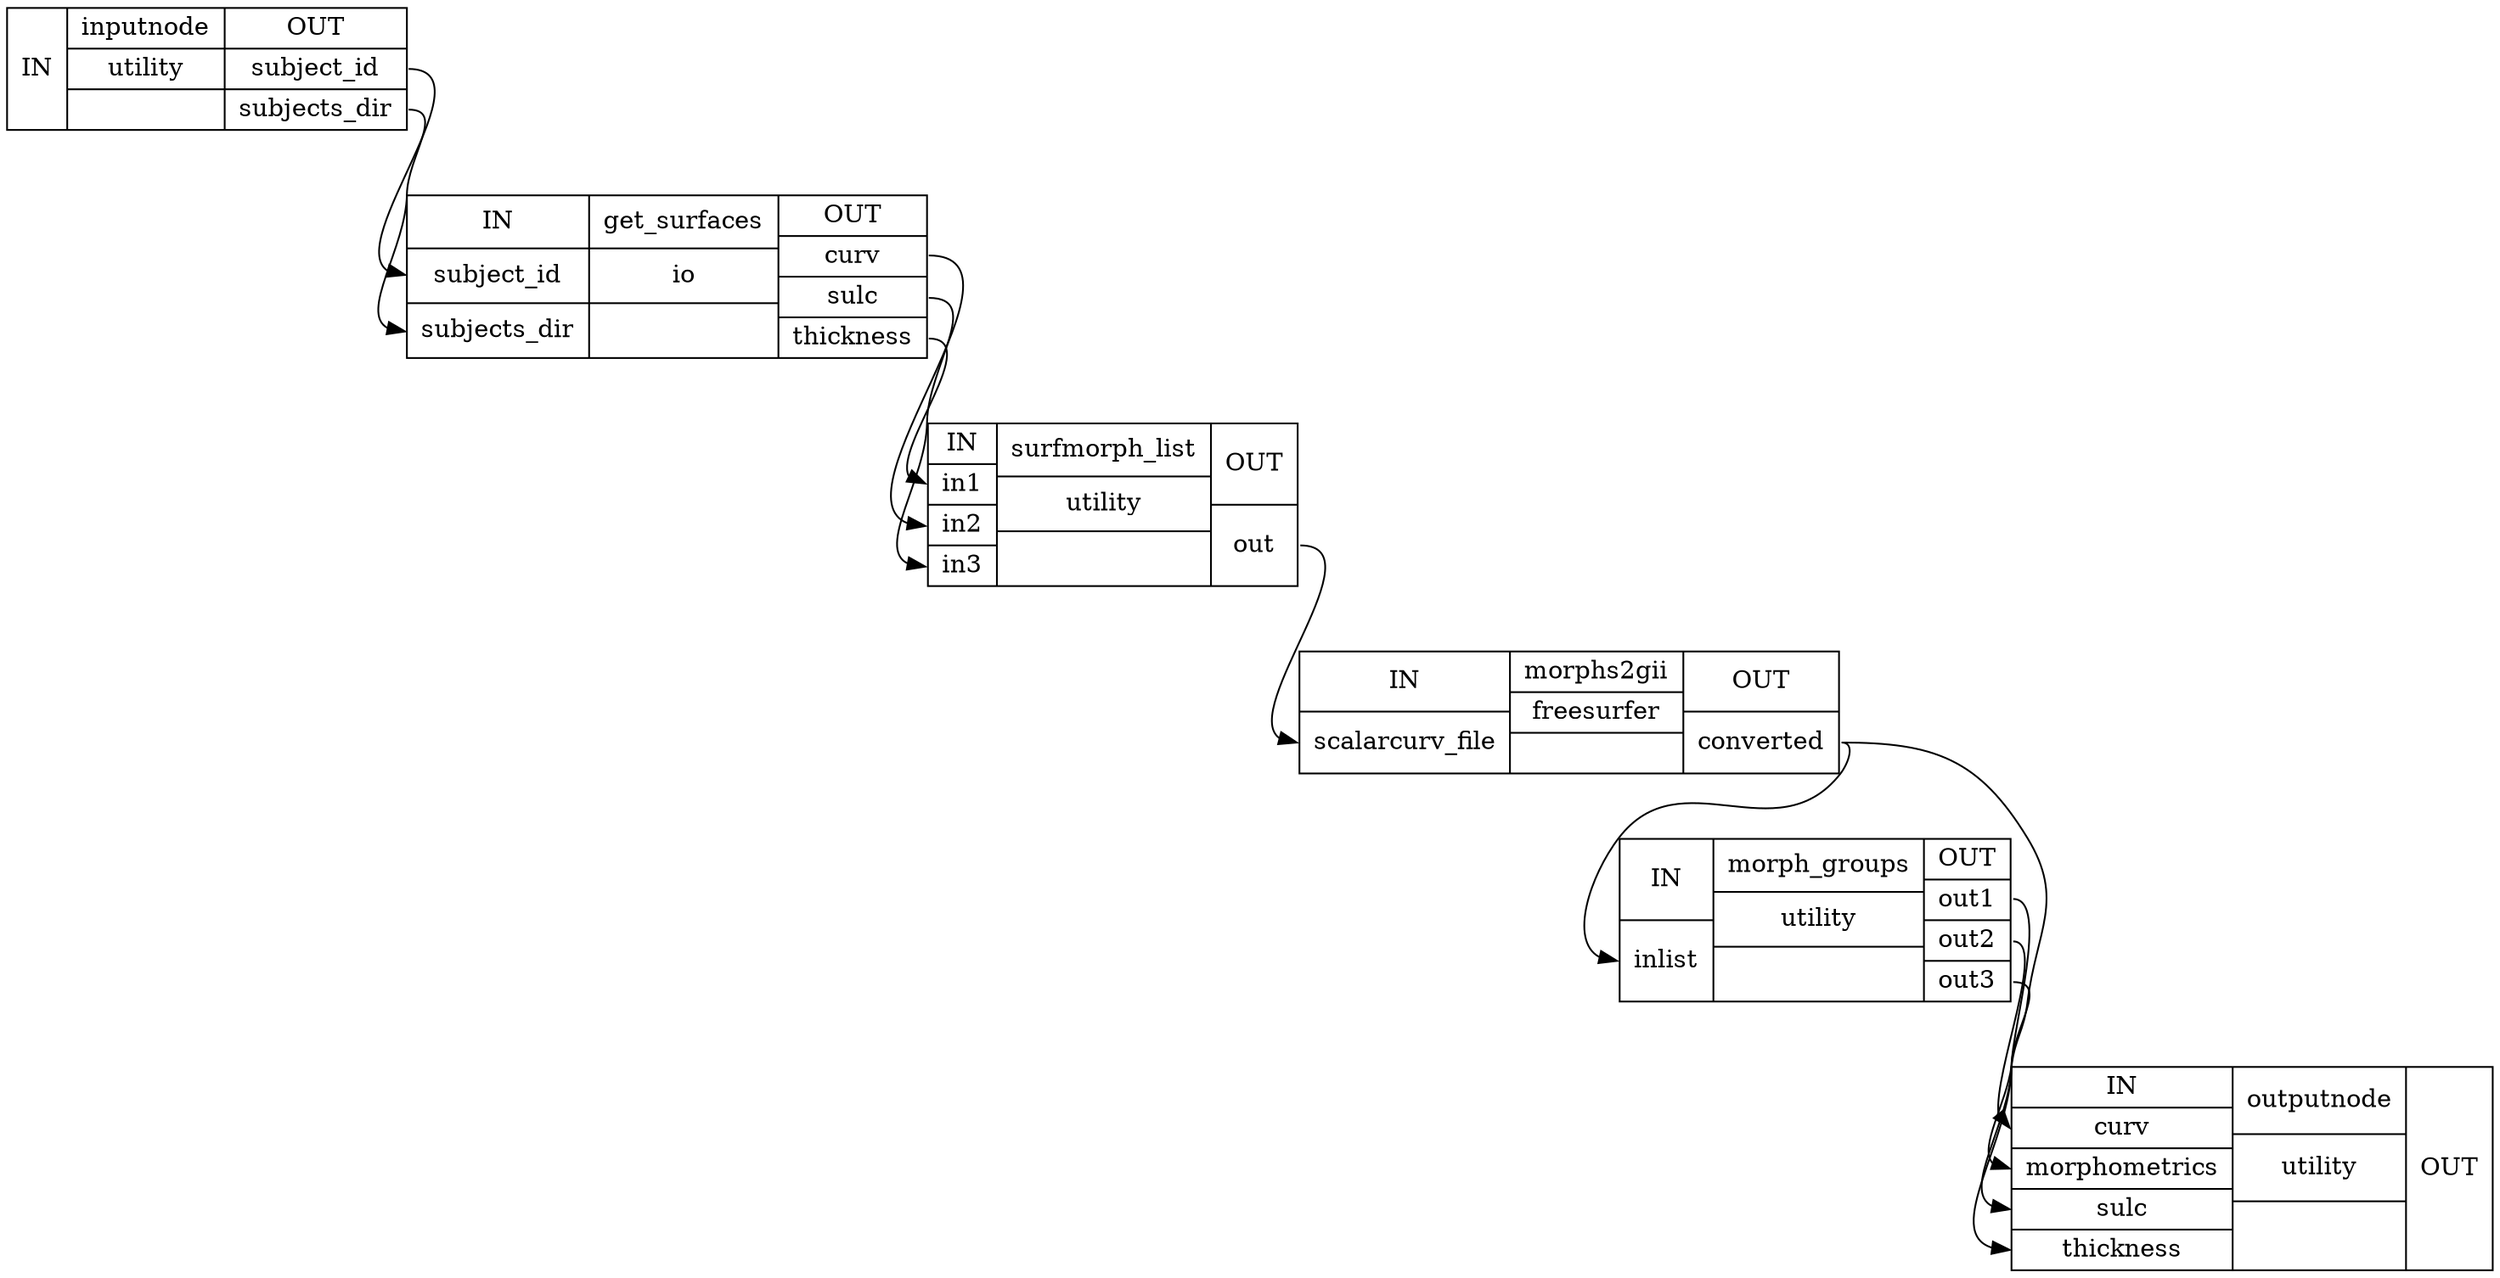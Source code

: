 digraph structs {
node [shape=record];
gifti_morphometrics_wfinputnode [label="{IN}|{ inputnode | utility |  }|{OUT|<outsubjectid> subject_id|<outsubjectsdir> subjects_dir}"];
gifti_morphometrics_wfget_surfaces [label="{IN|<insubjectid> subject_id|<insubjectsdir> subjects_dir}|{ get_surfaces | io |  }|{OUT|<outcurv> curv|<outsulc> sulc|<outthickness> thickness}"];
gifti_morphometrics_wfsurfmorph_list [label="{IN|<inin1> in1|<inin2> in2|<inin3> in3}|{ surfmorph_list | utility |  }|{OUT|<outout> out}"];
gifti_morphometrics_wfmorphs2gii [label="{IN|<inscalarcurvfile> scalarcurv_file}|{ morphs2gii | freesurfer |  }|{OUT|<outconverted> converted}"];
gifti_morphometrics_wfmorph_groups [label="{IN|<ininlist> inlist}|{ morph_groups | utility |  }|{OUT|<outout1> out1|<outout2> out2|<outout3> out3}"];
gifti_morphometrics_wfoutputnode [label="{IN|<incurv> curv|<inmorphometrics> morphometrics|<insulc> sulc|<inthickness> thickness}|{ outputnode | utility |  }|{OUT}"];
gifti_morphometrics_wfget_surfaces:outcurv:e -> gifti_morphometrics_wfsurfmorph_list:inin2:w;
gifti_morphometrics_wfget_surfaces:outsulc:e -> gifti_morphometrics_wfsurfmorph_list:inin3:w;
gifti_morphometrics_wfget_surfaces:outthickness:e -> gifti_morphometrics_wfsurfmorph_list:inin1:w;
gifti_morphometrics_wfinputnode:outsubjectid:e -> gifti_morphometrics_wfget_surfaces:insubjectid:w;
gifti_morphometrics_wfinputnode:outsubjectsdir:e -> gifti_morphometrics_wfget_surfaces:insubjectsdir:w;
gifti_morphometrics_wfmorph_groups:outout1:e -> gifti_morphometrics_wfoutputnode:inthickness:w;
gifti_morphometrics_wfmorph_groups:outout2:e -> gifti_morphometrics_wfoutputnode:incurv:w;
gifti_morphometrics_wfmorph_groups:outout3:e -> gifti_morphometrics_wfoutputnode:insulc:w;
gifti_morphometrics_wfmorphs2gii:outconverted:e -> gifti_morphometrics_wfmorph_groups:ininlist:w;
gifti_morphometrics_wfmorphs2gii:outconverted:e -> gifti_morphometrics_wfoutputnode:inmorphometrics:w;
gifti_morphometrics_wfsurfmorph_list:outout:e -> gifti_morphometrics_wfmorphs2gii:inscalarcurvfile:w;
}
